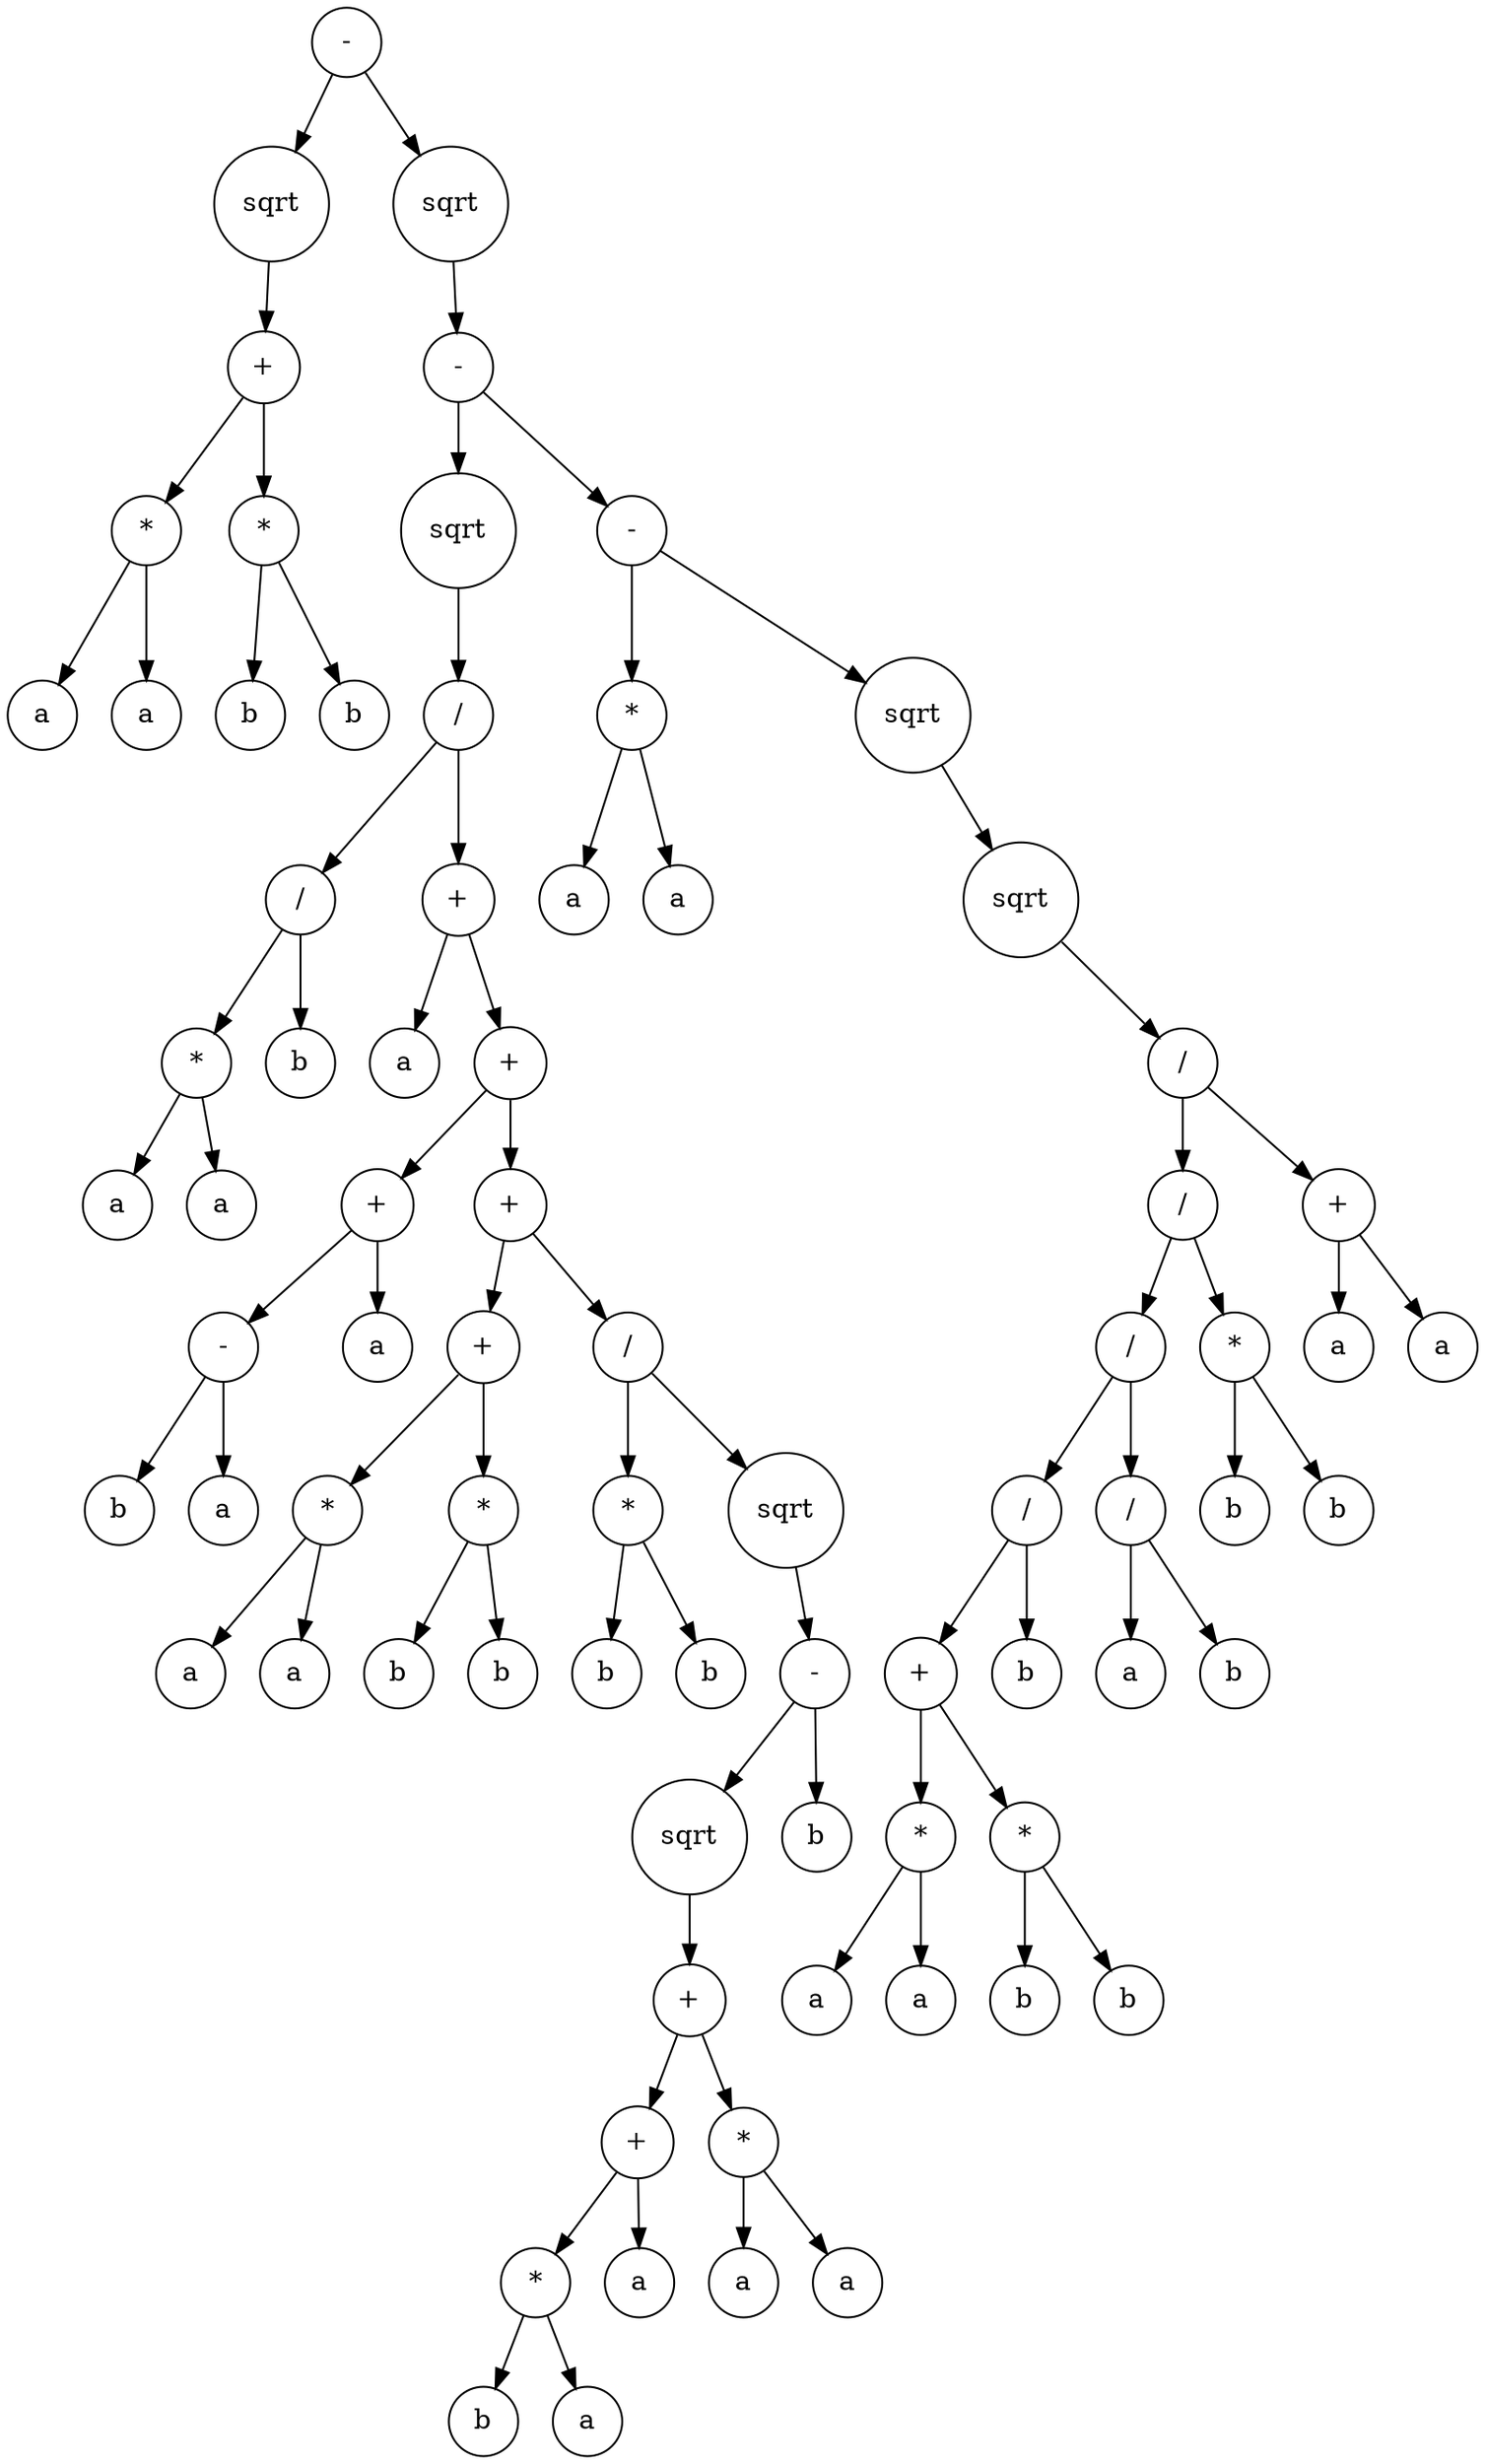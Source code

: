 digraph g {
graph [ordering=out];
node [shape=circle];
n[label = "-"];
n0[label = "sqrt"];
n00[label = "+"];
n000[label = "*"];
n0000[label = "a"];
n000 -> n0000;
n0001[label = "a"];
n000 -> n0001;
n00 -> n000;
n001[label = "*"];
n0010[label = "b"];
n001 -> n0010;
n0011[label = "b"];
n001 -> n0011;
n00 -> n001;
n0 -> n00;
n -> n0;
n1[label = "sqrt"];
n10[label = "-"];
n100[label = "sqrt"];
n1000[label = "/"];
n10000[label = "/"];
n100000[label = "*"];
n1000000[label = "a"];
n100000 -> n1000000;
n1000001[label = "a"];
n100000 -> n1000001;
n10000 -> n100000;
n100001[label = "b"];
n10000 -> n100001;
n1000 -> n10000;
n10001[label = "+"];
n100010[label = "a"];
n10001 -> n100010;
n100011[label = "+"];
n1000110[label = "+"];
n10001100[label = "-"];
n100011000[label = "b"];
n10001100 -> n100011000;
n100011001[label = "a"];
n10001100 -> n100011001;
n1000110 -> n10001100;
n10001101[label = "a"];
n1000110 -> n10001101;
n100011 -> n1000110;
n1000111[label = "+"];
n10001110[label = "+"];
n100011100[label = "*"];
n1000111000[label = "a"];
n100011100 -> n1000111000;
n1000111001[label = "a"];
n100011100 -> n1000111001;
n10001110 -> n100011100;
n100011101[label = "*"];
n1000111010[label = "b"];
n100011101 -> n1000111010;
n1000111011[label = "b"];
n100011101 -> n1000111011;
n10001110 -> n100011101;
n1000111 -> n10001110;
n10001111[label = "/"];
n100011110[label = "*"];
n1000111100[label = "b"];
n100011110 -> n1000111100;
n1000111101[label = "b"];
n100011110 -> n1000111101;
n10001111 -> n100011110;
n100011111[label = "sqrt"];
n1000111110[label = "-"];
n10001111100[label = "sqrt"];
n100011111000[label = "+"];
n1000111110000[label = "+"];
n10001111100000[label = "*"];
n100011111000000[label = "b"];
n10001111100000 -> n100011111000000;
n100011111000001[label = "a"];
n10001111100000 -> n100011111000001;
n1000111110000 -> n10001111100000;
n10001111100001[label = "a"];
n1000111110000 -> n10001111100001;
n100011111000 -> n1000111110000;
n1000111110001[label = "*"];
n10001111100010[label = "a"];
n1000111110001 -> n10001111100010;
n10001111100011[label = "a"];
n1000111110001 -> n10001111100011;
n100011111000 -> n1000111110001;
n10001111100 -> n100011111000;
n1000111110 -> n10001111100;
n10001111101[label = "b"];
n1000111110 -> n10001111101;
n100011111 -> n1000111110;
n10001111 -> n100011111;
n1000111 -> n10001111;
n100011 -> n1000111;
n10001 -> n100011;
n1000 -> n10001;
n100 -> n1000;
n10 -> n100;
n101[label = "-"];
n1010[label = "*"];
n10100[label = "a"];
n1010 -> n10100;
n10101[label = "a"];
n1010 -> n10101;
n101 -> n1010;
n1011[label = "sqrt"];
n10110[label = "sqrt"];
n101100[label = "/"];
n1011000[label = "/"];
n10110000[label = "/"];
n101100000[label = "/"];
n1011000000[label = "+"];
n10110000000[label = "*"];
n101100000000[label = "a"];
n10110000000 -> n101100000000;
n101100000001[label = "a"];
n10110000000 -> n101100000001;
n1011000000 -> n10110000000;
n10110000001[label = "*"];
n101100000010[label = "b"];
n10110000001 -> n101100000010;
n101100000011[label = "b"];
n10110000001 -> n101100000011;
n1011000000 -> n10110000001;
n101100000 -> n1011000000;
n1011000001[label = "b"];
n101100000 -> n1011000001;
n10110000 -> n101100000;
n101100001[label = "/"];
n1011000010[label = "a"];
n101100001 -> n1011000010;
n1011000011[label = "b"];
n101100001 -> n1011000011;
n10110000 -> n101100001;
n1011000 -> n10110000;
n10110001[label = "*"];
n101100010[label = "b"];
n10110001 -> n101100010;
n101100011[label = "b"];
n10110001 -> n101100011;
n1011000 -> n10110001;
n101100 -> n1011000;
n1011001[label = "+"];
n10110010[label = "a"];
n1011001 -> n10110010;
n10110011[label = "a"];
n1011001 -> n10110011;
n101100 -> n1011001;
n10110 -> n101100;
n1011 -> n10110;
n101 -> n1011;
n10 -> n101;
n1 -> n10;
n -> n1;
}
